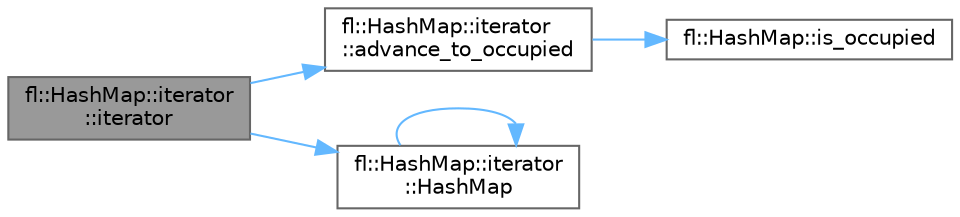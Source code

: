 digraph "fl::HashMap::iterator::iterator"
{
 // INTERACTIVE_SVG=YES
 // LATEX_PDF_SIZE
  bgcolor="transparent";
  edge [fontname=Helvetica,fontsize=10,labelfontname=Helvetica,labelfontsize=10];
  node [fontname=Helvetica,fontsize=10,shape=box,height=0.2,width=0.4];
  rankdir="LR";
  Node1 [id="Node000001",label="fl::HashMap::iterator\l::iterator",height=0.2,width=0.4,color="gray40", fillcolor="grey60", style="filled", fontcolor="black",tooltip=" "];
  Node1 -> Node2 [id="edge1_Node000001_Node000002",color="steelblue1",style="solid",tooltip=" "];
  Node2 [id="Node000002",label="fl::HashMap::iterator\l::advance_to_occupied",height=0.2,width=0.4,color="grey40", fillcolor="white", style="filled",URL="$db/d61/structfl_1_1_hash_map_1_1iterator_a1fb15ada58c6fd276ca4d2a49ec057da.html#a1fb15ada58c6fd276ca4d2a49ec057da",tooltip=" "];
  Node2 -> Node3 [id="edge2_Node000002_Node000003",color="steelblue1",style="solid",tooltip=" "];
  Node3 [id="Node000003",label="fl::HashMap::is_occupied",height=0.2,width=0.4,color="grey40", fillcolor="white", style="filled",URL="$dc/de6/classfl_1_1_hash_map_a74fb37ff45e8e1cd4a2ea6ae4a2123b7.html#a74fb37ff45e8e1cd4a2ea6ae4a2123b7",tooltip=" "];
  Node1 -> Node4 [id="edge3_Node000001_Node000004",color="steelblue1",style="solid",tooltip=" "];
  Node4 [id="Node000004",label="fl::HashMap::iterator\l::HashMap",height=0.2,width=0.4,color="grey40", fillcolor="white", style="filled",URL="$db/d61/structfl_1_1_hash_map_1_1iterator_ab6054287e6f409207af3fa16e49046ad.html#ab6054287e6f409207af3fa16e49046ad",tooltip=" "];
  Node4 -> Node4 [id="edge4_Node000004_Node000004",color="steelblue1",style="solid",tooltip=" "];
}
